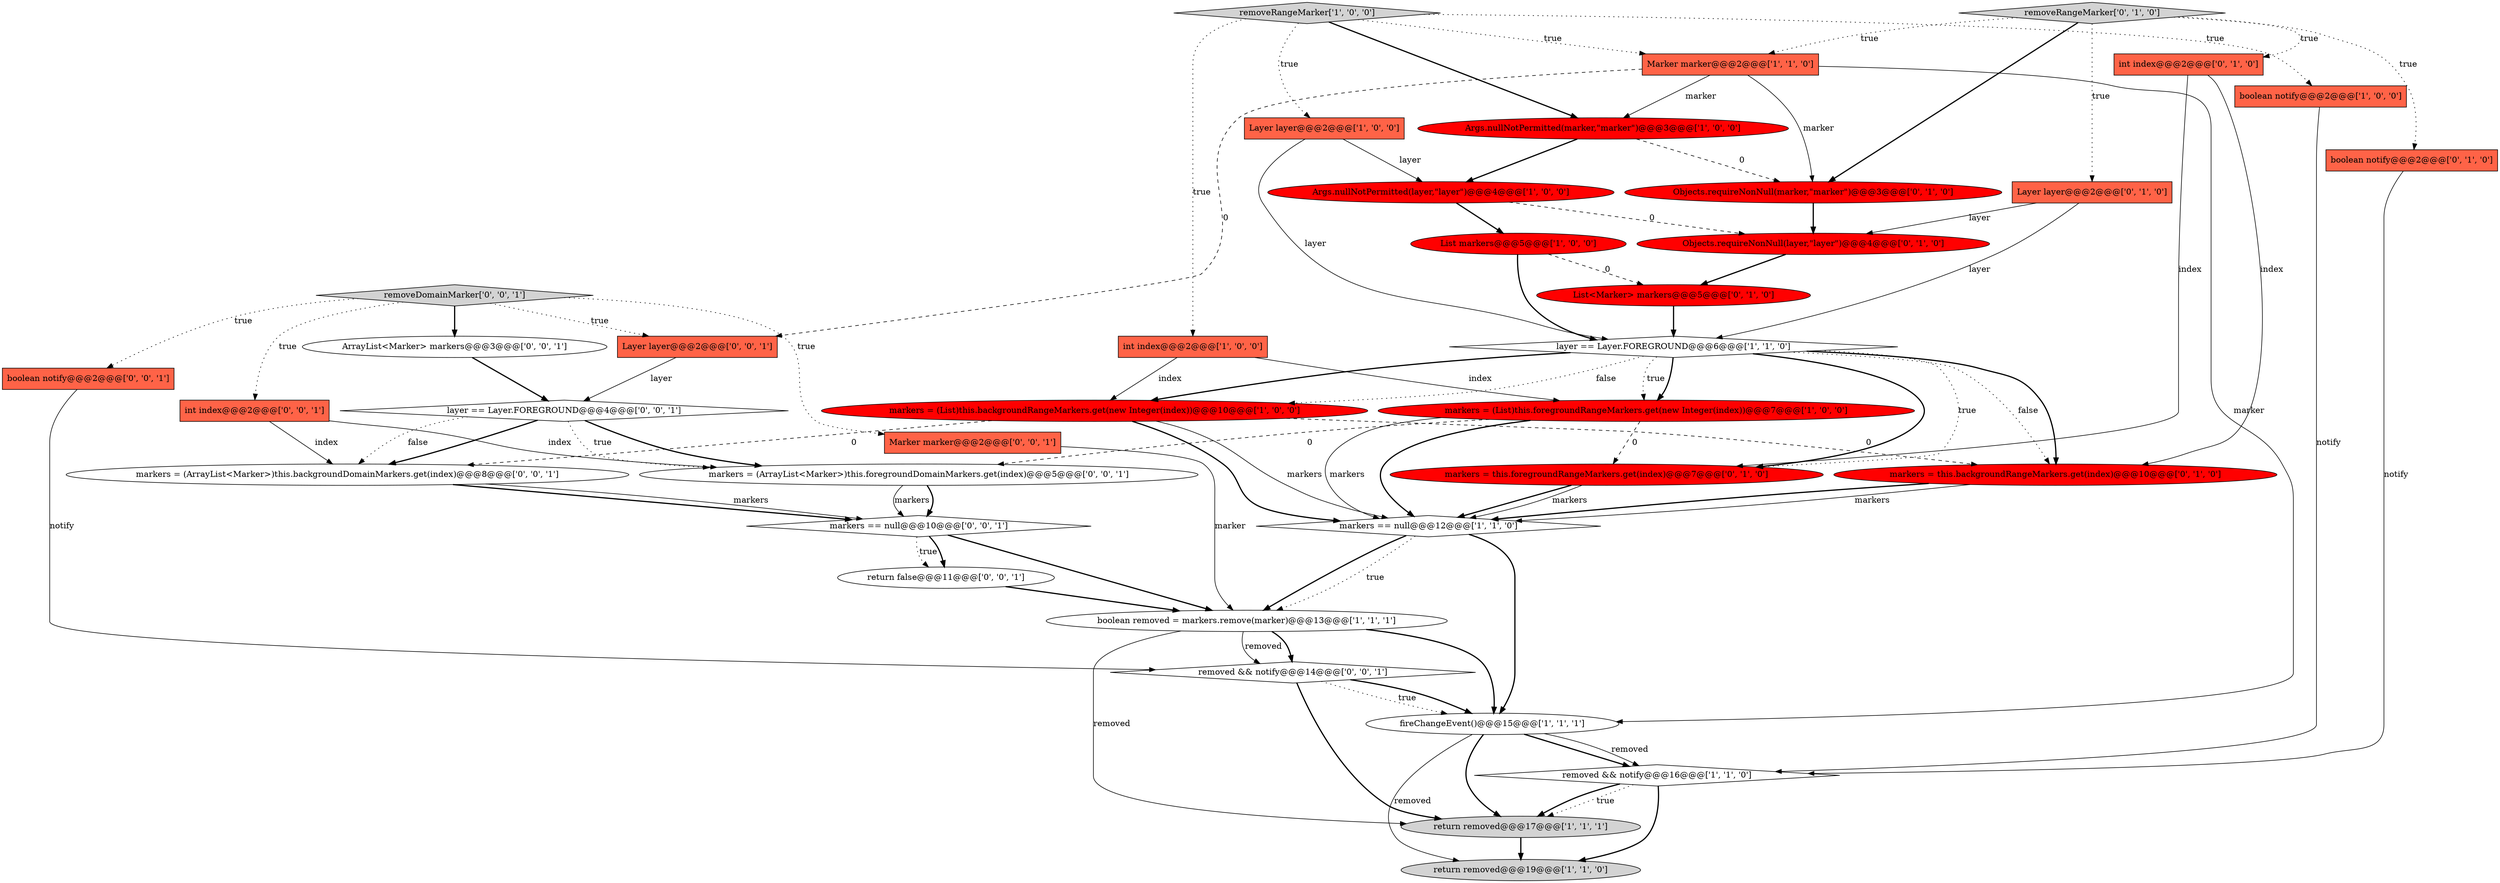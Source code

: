 digraph {
22 [style = filled, label = "int index@@@2@@@['0', '1', '0']", fillcolor = tomato, shape = box image = "AAA0AAABBB2BBB"];
16 [style = filled, label = "Marker marker@@@2@@@['1', '1', '0']", fillcolor = tomato, shape = box image = "AAA0AAABBB1BBB"];
23 [style = filled, label = "removeRangeMarker['0', '1', '0']", fillcolor = lightgray, shape = diamond image = "AAA0AAABBB2BBB"];
17 [style = filled, label = "Objects.requireNonNull(marker,\"marker\")@@@3@@@['0', '1', '0']", fillcolor = red, shape = ellipse image = "AAA1AAABBB2BBB"];
27 [style = filled, label = "layer == Layer.FOREGROUND@@@4@@@['0', '0', '1']", fillcolor = white, shape = diamond image = "AAA0AAABBB3BBB"];
21 [style = filled, label = "List<Marker> markers@@@5@@@['0', '1', '0']", fillcolor = red, shape = ellipse image = "AAA1AAABBB2BBB"];
30 [style = filled, label = "int index@@@2@@@['0', '0', '1']", fillcolor = tomato, shape = box image = "AAA0AAABBB3BBB"];
10 [style = filled, label = "markers = (List)this.backgroundRangeMarkers.get(new Integer(index))@@@10@@@['1', '0', '0']", fillcolor = red, shape = ellipse image = "AAA1AAABBB1BBB"];
33 [style = filled, label = "markers = (ArrayList<Marker>)this.backgroundDomainMarkers.get(index)@@@8@@@['0', '0', '1']", fillcolor = white, shape = ellipse image = "AAA0AAABBB3BBB"];
5 [style = filled, label = "Args.nullNotPermitted(layer,\"layer\")@@@4@@@['1', '0', '0']", fillcolor = red, shape = ellipse image = "AAA1AAABBB1BBB"];
8 [style = filled, label = "boolean notify@@@2@@@['1', '0', '0']", fillcolor = tomato, shape = box image = "AAA0AAABBB1BBB"];
28 [style = filled, label = "ArrayList<Marker> markers@@@3@@@['0', '0', '1']", fillcolor = white, shape = ellipse image = "AAA0AAABBB3BBB"];
7 [style = filled, label = "fireChangeEvent()@@@15@@@['1', '1', '1']", fillcolor = white, shape = ellipse image = "AAA0AAABBB1BBB"];
26 [style = filled, label = "markers == null@@@10@@@['0', '0', '1']", fillcolor = white, shape = diamond image = "AAA0AAABBB3BBB"];
14 [style = filled, label = "removeRangeMarker['1', '0', '0']", fillcolor = lightgray, shape = diamond image = "AAA0AAABBB1BBB"];
32 [style = filled, label = "removed && notify@@@14@@@['0', '0', '1']", fillcolor = white, shape = diamond image = "AAA0AAABBB3BBB"];
35 [style = filled, label = "Layer layer@@@2@@@['0', '0', '1']", fillcolor = tomato, shape = box image = "AAA0AAABBB3BBB"];
2 [style = filled, label = "boolean removed = markers.remove(marker)@@@13@@@['1', '1', '1']", fillcolor = white, shape = ellipse image = "AAA0AAABBB1BBB"];
3 [style = filled, label = "return removed@@@19@@@['1', '1', '0']", fillcolor = lightgray, shape = ellipse image = "AAA0AAABBB1BBB"];
13 [style = filled, label = "removed && notify@@@16@@@['1', '1', '0']", fillcolor = white, shape = diamond image = "AAA0AAABBB1BBB"];
36 [style = filled, label = "removeDomainMarker['0', '0', '1']", fillcolor = lightgray, shape = diamond image = "AAA0AAABBB3BBB"];
9 [style = filled, label = "markers = (List)this.foregroundRangeMarkers.get(new Integer(index))@@@7@@@['1', '0', '0']", fillcolor = red, shape = ellipse image = "AAA1AAABBB1BBB"];
34 [style = filled, label = "markers = (ArrayList<Marker>)this.foregroundDomainMarkers.get(index)@@@5@@@['0', '0', '1']", fillcolor = white, shape = ellipse image = "AAA0AAABBB3BBB"];
1 [style = filled, label = "List markers@@@5@@@['1', '0', '0']", fillcolor = red, shape = ellipse image = "AAA1AAABBB1BBB"];
29 [style = filled, label = "boolean notify@@@2@@@['0', '0', '1']", fillcolor = tomato, shape = box image = "AAA0AAABBB3BBB"];
37 [style = filled, label = "return false@@@11@@@['0', '0', '1']", fillcolor = white, shape = ellipse image = "AAA0AAABBB3BBB"];
24 [style = filled, label = "Objects.requireNonNull(layer,\"layer\")@@@4@@@['0', '1', '0']", fillcolor = red, shape = ellipse image = "AAA1AAABBB2BBB"];
4 [style = filled, label = "Args.nullNotPermitted(marker,\"marker\")@@@3@@@['1', '0', '0']", fillcolor = red, shape = ellipse image = "AAA1AAABBB1BBB"];
12 [style = filled, label = "markers == null@@@12@@@['1', '1', '0']", fillcolor = white, shape = diamond image = "AAA0AAABBB1BBB"];
20 [style = filled, label = "boolean notify@@@2@@@['0', '1', '0']", fillcolor = tomato, shape = box image = "AAA0AAABBB2BBB"];
0 [style = filled, label = "Layer layer@@@2@@@['1', '0', '0']", fillcolor = tomato, shape = box image = "AAA0AAABBB1BBB"];
15 [style = filled, label = "return removed@@@17@@@['1', '1', '1']", fillcolor = lightgray, shape = ellipse image = "AAA0AAABBB1BBB"];
11 [style = filled, label = "int index@@@2@@@['1', '0', '0']", fillcolor = tomato, shape = box image = "AAA0AAABBB1BBB"];
19 [style = filled, label = "markers = this.foregroundRangeMarkers.get(index)@@@7@@@['0', '1', '0']", fillcolor = red, shape = ellipse image = "AAA1AAABBB2BBB"];
31 [style = filled, label = "Marker marker@@@2@@@['0', '0', '1']", fillcolor = tomato, shape = box image = "AAA0AAABBB3BBB"];
25 [style = filled, label = "markers = this.backgroundRangeMarkers.get(index)@@@10@@@['0', '1', '0']", fillcolor = red, shape = ellipse image = "AAA1AAABBB2BBB"];
6 [style = filled, label = "layer == Layer.FOREGROUND@@@6@@@['1', '1', '0']", fillcolor = white, shape = diamond image = "AAA0AAABBB1BBB"];
18 [style = filled, label = "Layer layer@@@2@@@['0', '1', '0']", fillcolor = tomato, shape = box image = "AAA0AAABBB2BBB"];
16->17 [style = solid, label="marker"];
16->7 [style = solid, label="marker"];
7->13 [style = solid, label="removed"];
14->0 [style = dotted, label="true"];
23->22 [style = dotted, label="true"];
26->37 [style = dotted, label="true"];
16->35 [style = dashed, label="0"];
5->24 [style = dashed, label="0"];
36->28 [style = bold, label=""];
2->15 [style = solid, label="removed"];
6->19 [style = dotted, label="true"];
12->7 [style = bold, label=""];
9->19 [style = dashed, label="0"];
12->2 [style = bold, label=""];
23->18 [style = dotted, label="true"];
24->21 [style = bold, label=""];
34->26 [style = bold, label=""];
10->12 [style = bold, label=""];
14->11 [style = dotted, label="true"];
23->17 [style = bold, label=""];
13->15 [style = dotted, label="true"];
2->32 [style = bold, label=""];
27->33 [style = bold, label=""];
34->26 [style = solid, label="markers"];
0->6 [style = solid, label="layer"];
19->12 [style = bold, label=""];
4->17 [style = dashed, label="0"];
12->2 [style = dotted, label="true"];
32->7 [style = bold, label=""];
8->13 [style = solid, label="notify"];
36->31 [style = dotted, label="true"];
9->34 [style = dashed, label="0"];
10->12 [style = solid, label="markers"];
5->1 [style = bold, label=""];
26->37 [style = bold, label=""];
13->15 [style = bold, label=""];
36->29 [style = dotted, label="true"];
29->32 [style = solid, label="notify"];
11->9 [style = solid, label="index"];
27->33 [style = dotted, label="false"];
14->4 [style = bold, label=""];
23->16 [style = dotted, label="true"];
9->12 [style = solid, label="markers"];
32->7 [style = dotted, label="true"];
31->2 [style = solid, label="marker"];
6->25 [style = dotted, label="false"];
19->12 [style = solid, label="markers"];
15->3 [style = bold, label=""];
33->26 [style = bold, label=""];
14->16 [style = dotted, label="true"];
23->20 [style = dotted, label="true"];
1->6 [style = bold, label=""];
27->34 [style = bold, label=""];
6->9 [style = dotted, label="true"];
6->10 [style = bold, label=""];
14->8 [style = dotted, label="true"];
7->15 [style = bold, label=""];
37->2 [style = bold, label=""];
18->24 [style = solid, label="layer"];
9->12 [style = bold, label=""];
2->32 [style = solid, label="removed"];
6->10 [style = dotted, label="false"];
7->3 [style = solid, label="removed"];
4->5 [style = bold, label=""];
10->25 [style = dashed, label="0"];
36->30 [style = dotted, label="true"];
20->13 [style = solid, label="notify"];
16->4 [style = solid, label="marker"];
7->13 [style = bold, label=""];
21->6 [style = bold, label=""];
25->12 [style = solid, label="markers"];
27->34 [style = dotted, label="true"];
10->33 [style = dashed, label="0"];
30->33 [style = solid, label="index"];
1->21 [style = dashed, label="0"];
6->19 [style = bold, label=""];
11->10 [style = solid, label="index"];
22->19 [style = solid, label="index"];
26->2 [style = bold, label=""];
17->24 [style = bold, label=""];
0->5 [style = solid, label="layer"];
13->3 [style = bold, label=""];
33->26 [style = solid, label="markers"];
25->12 [style = bold, label=""];
32->15 [style = bold, label=""];
28->27 [style = bold, label=""];
2->7 [style = bold, label=""];
22->25 [style = solid, label="index"];
6->9 [style = bold, label=""];
30->34 [style = solid, label="index"];
36->35 [style = dotted, label="true"];
18->6 [style = solid, label="layer"];
35->27 [style = solid, label="layer"];
6->25 [style = bold, label=""];
}
